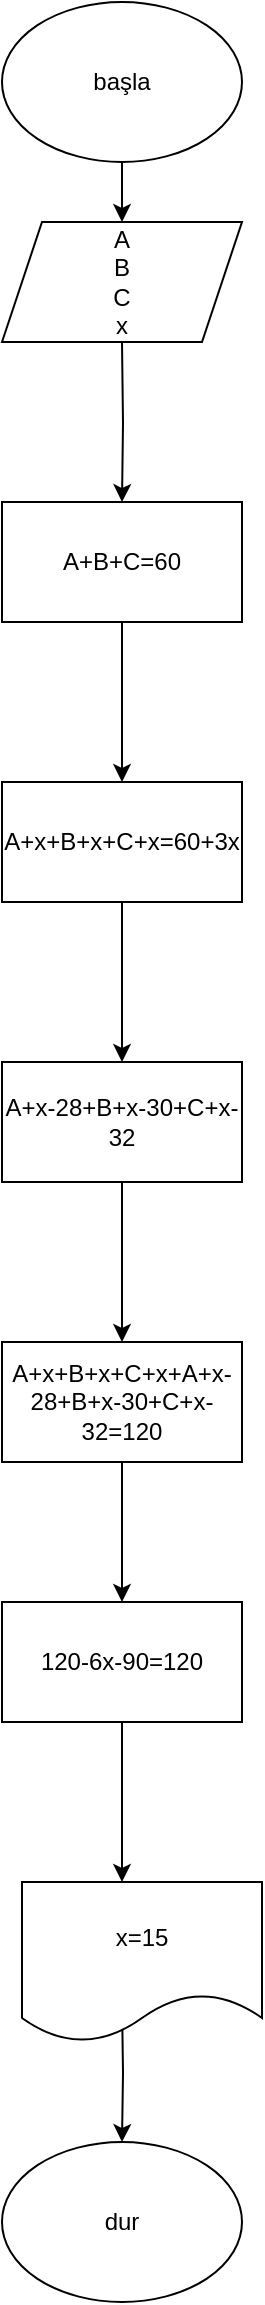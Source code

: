 <mxfile version="15.0.1" type="device"><diagram id="FfRVDLEOBaFTlVCKBy62" name="Sayfa -1"><mxGraphModel dx="868" dy="393" grid="1" gridSize="10" guides="1" tooltips="1" connect="1" arrows="1" fold="1" page="1" pageScale="1" pageWidth="827" pageHeight="1169" math="0" shadow="0"><root><mxCell id="0"/><mxCell id="1" parent="0"/><mxCell id="nJ4-bg6kykVVXvcMCTEP-3" value="" style="edgeStyle=orthogonalEdgeStyle;rounded=0;orthogonalLoop=1;jettySize=auto;html=1;" parent="1" source="nJ4-bg6kykVVXvcMCTEP-1" edge="1"><mxGeometry relative="1" as="geometry"><mxPoint x="360" y="120" as="targetPoint"/></mxGeometry></mxCell><mxCell id="nJ4-bg6kykVVXvcMCTEP-1" value="başla" style="ellipse;whiteSpace=wrap;html=1;" parent="1" vertex="1"><mxGeometry x="300" y="10" width="120" height="80" as="geometry"/></mxCell><mxCell id="nJ4-bg6kykVVXvcMCTEP-5" value="" style="edgeStyle=orthogonalEdgeStyle;rounded=0;orthogonalLoop=1;jettySize=auto;html=1;" parent="1" target="nJ4-bg6kykVVXvcMCTEP-4" edge="1"><mxGeometry relative="1" as="geometry"><mxPoint x="360" y="180" as="sourcePoint"/></mxGeometry></mxCell><mxCell id="nJ4-bg6kykVVXvcMCTEP-7" value="" style="edgeStyle=orthogonalEdgeStyle;rounded=0;orthogonalLoop=1;jettySize=auto;html=1;" parent="1" source="nJ4-bg6kykVVXvcMCTEP-4" target="nJ4-bg6kykVVXvcMCTEP-6" edge="1"><mxGeometry relative="1" as="geometry"/></mxCell><mxCell id="nJ4-bg6kykVVXvcMCTEP-4" value="A+B+C=60" style="rounded=0;whiteSpace=wrap;html=1;" parent="1" vertex="1"><mxGeometry x="300" y="260" width="120" height="60" as="geometry"/></mxCell><mxCell id="nJ4-bg6kykVVXvcMCTEP-10" value="" style="edgeStyle=orthogonalEdgeStyle;rounded=0;orthogonalLoop=1;jettySize=auto;html=1;" parent="1" source="nJ4-bg6kykVVXvcMCTEP-6" target="nJ4-bg6kykVVXvcMCTEP-9" edge="1"><mxGeometry relative="1" as="geometry"/></mxCell><mxCell id="nJ4-bg6kykVVXvcMCTEP-6" value="A+x+B+x+C+x=60+3x" style="rounded=0;whiteSpace=wrap;html=1;" parent="1" vertex="1"><mxGeometry x="300" y="400" width="120" height="60" as="geometry"/></mxCell><mxCell id="nJ4-bg6kykVVXvcMCTEP-8" value="A&lt;br&gt;B&lt;br&gt;C&lt;br&gt;x" style="shape=parallelogram;perimeter=parallelogramPerimeter;whiteSpace=wrap;html=1;fixedSize=1;" parent="1" vertex="1"><mxGeometry x="300" y="120" width="120" height="60" as="geometry"/></mxCell><mxCell id="nJ4-bg6kykVVXvcMCTEP-12" value="" style="edgeStyle=orthogonalEdgeStyle;rounded=0;orthogonalLoop=1;jettySize=auto;html=1;" parent="1" source="nJ4-bg6kykVVXvcMCTEP-9" target="nJ4-bg6kykVVXvcMCTEP-11" edge="1"><mxGeometry relative="1" as="geometry"/></mxCell><mxCell id="nJ4-bg6kykVVXvcMCTEP-9" value="A+x-28+B+x-30+C+x-32" style="rounded=0;whiteSpace=wrap;html=1;" parent="1" vertex="1"><mxGeometry x="300" y="540" width="120" height="60" as="geometry"/></mxCell><mxCell id="nJ4-bg6kykVVXvcMCTEP-14" value="" style="edgeStyle=orthogonalEdgeStyle;rounded=0;orthogonalLoop=1;jettySize=auto;html=1;" parent="1" source="nJ4-bg6kykVVXvcMCTEP-11" target="nJ4-bg6kykVVXvcMCTEP-13" edge="1"><mxGeometry relative="1" as="geometry"/></mxCell><mxCell id="nJ4-bg6kykVVXvcMCTEP-11" value="A+x+B+x+C+x+A+x-28+B+x-30+C+x-32=120" style="rounded=0;whiteSpace=wrap;html=1;" parent="1" vertex="1"><mxGeometry x="300" y="680" width="120" height="60" as="geometry"/></mxCell><mxCell id="nJ4-bg6kykVVXvcMCTEP-16" value="" style="edgeStyle=orthogonalEdgeStyle;rounded=0;orthogonalLoop=1;jettySize=auto;html=1;" parent="1" source="nJ4-bg6kykVVXvcMCTEP-13" edge="1"><mxGeometry relative="1" as="geometry"><mxPoint x="360" y="950" as="targetPoint"/></mxGeometry></mxCell><mxCell id="nJ4-bg6kykVVXvcMCTEP-13" value="120-6x-90=120" style="rounded=0;whiteSpace=wrap;html=1;" parent="1" vertex="1"><mxGeometry x="300" y="810" width="120" height="60" as="geometry"/></mxCell><mxCell id="nJ4-bg6kykVVXvcMCTEP-18" value="" style="edgeStyle=orthogonalEdgeStyle;rounded=0;orthogonalLoop=1;jettySize=auto;html=1;" parent="1" target="nJ4-bg6kykVVXvcMCTEP-17" edge="1"><mxGeometry relative="1" as="geometry"><mxPoint x="360" y="1010" as="sourcePoint"/></mxGeometry></mxCell><mxCell id="nJ4-bg6kykVVXvcMCTEP-17" value="dur" style="ellipse;whiteSpace=wrap;html=1;rounded=0;" parent="1" vertex="1"><mxGeometry x="300" y="1080" width="120" height="80" as="geometry"/></mxCell><mxCell id="nJ4-bg6kykVVXvcMCTEP-20" value="x=15" style="shape=document;whiteSpace=wrap;html=1;boundedLbl=1;" parent="1" vertex="1"><mxGeometry x="310" y="950" width="120" height="80" as="geometry"/></mxCell></root></mxGraphModel></diagram></mxfile>